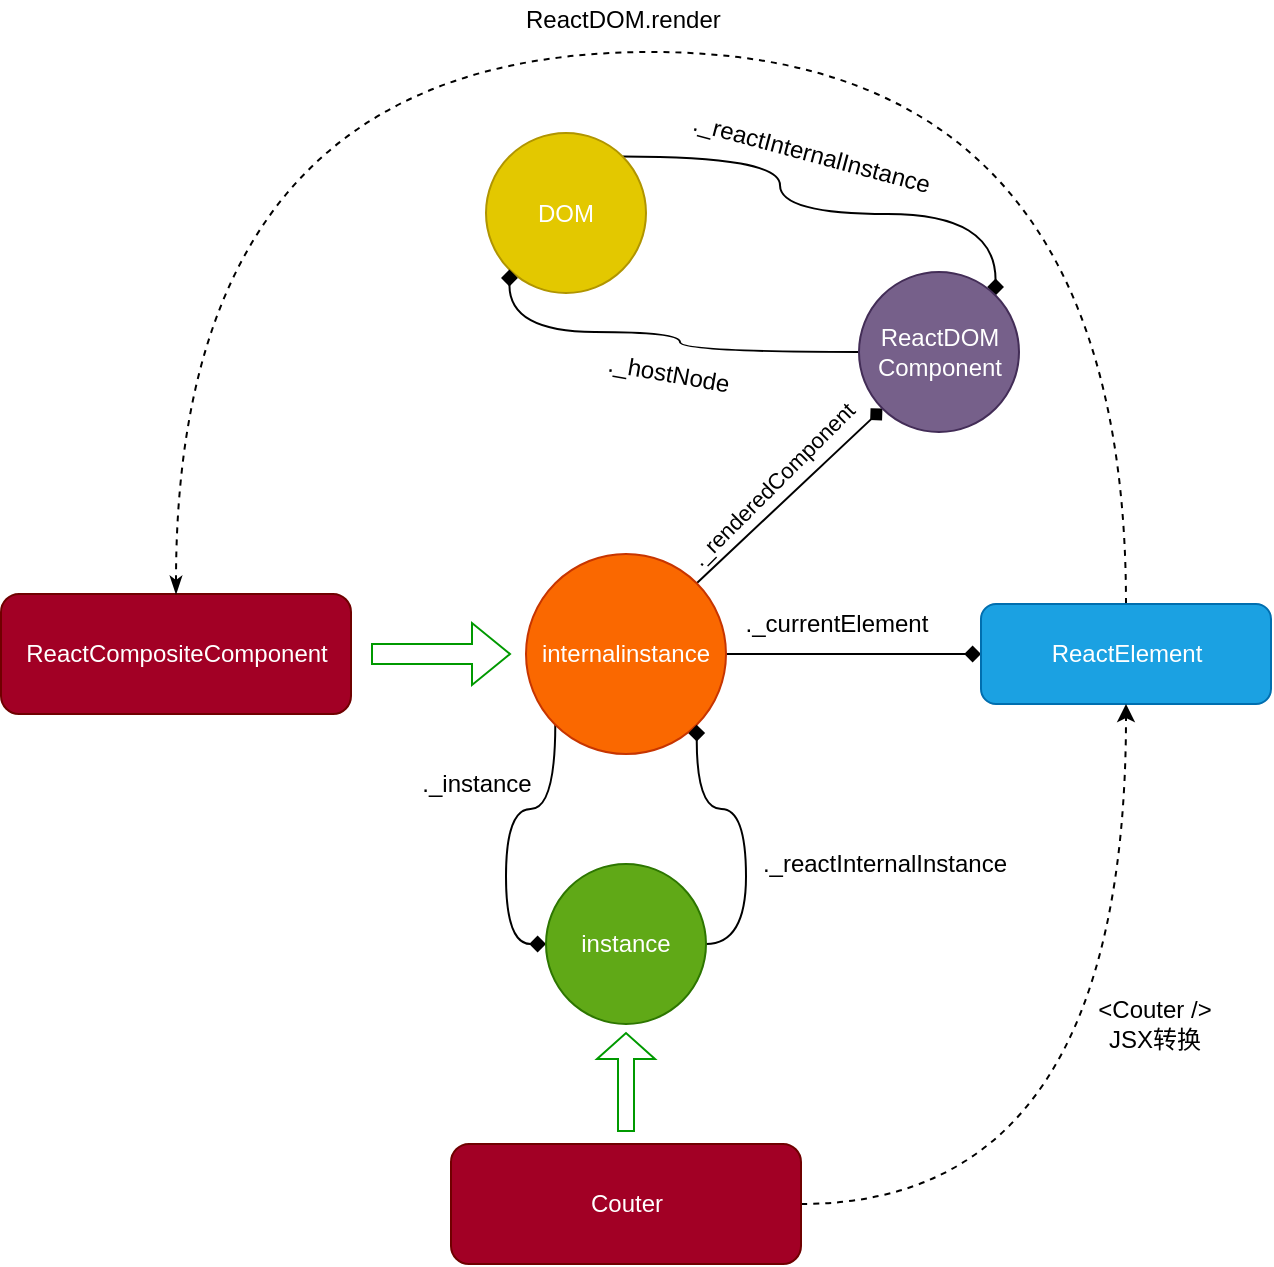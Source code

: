 <mxfile version="10.4.7" type="github"><diagram id="R2YBieBpfGpGs1UPExmG" name="Page-1"><mxGraphModel dx="918" dy="492" grid="1" gridSize="10" guides="1" tooltips="1" connect="1" arrows="1" fold="1" page="1" pageScale="1" pageWidth="826" pageHeight="1169" math="0" shadow="0"><root><mxCell id="0"/><mxCell id="1" parent="0"/><mxCell id="jz5WLqfsZ4inyPdL-JlC-53" style="edgeStyle=none;rounded=0;orthogonalLoop=1;jettySize=auto;html=1;exitX=1;exitY=0.5;exitDx=0;exitDy=0;entryX=0;entryY=0.5;entryDx=0;entryDy=0;strokeColor=#000000;endArrow=diamond;endFill=1;" parent="1" source="jz5WLqfsZ4inyPdL-JlC-41" target="jz5WLqfsZ4inyPdL-JlC-47" edge="1"><mxGeometry relative="1" as="geometry"/></mxCell><mxCell id="jz5WLqfsZ4inyPdL-JlC-79" style="edgeStyle=orthogonalEdgeStyle;curved=1;rounded=0;orthogonalLoop=1;jettySize=auto;html=1;exitX=0;exitY=1;exitDx=0;exitDy=0;entryX=0;entryY=0.5;entryDx=0;entryDy=0;endArrow=diamond;endFill=1;strokeColor=#000000;" parent="1" source="jz5WLqfsZ4inyPdL-JlC-41" target="jz5WLqfsZ4inyPdL-JlC-49" edge="1"><mxGeometry relative="1" as="geometry"/></mxCell><mxCell id="82jo7P8qFODgBXTWrqo8-4" style="edgeStyle=none;rounded=0;orthogonalLoop=1;jettySize=auto;html=1;exitX=1;exitY=0;exitDx=0;exitDy=0;entryX=0;entryY=1;entryDx=0;entryDy=0;endArrow=diamond;endFill=1;strokeColor=#000000;" edge="1" parent="1" source="jz5WLqfsZ4inyPdL-JlC-41" target="82jo7P8qFODgBXTWrqo8-3"><mxGeometry relative="1" as="geometry"/></mxCell><mxCell id="jz5WLqfsZ4inyPdL-JlC-41" value="internalinstance" style="ellipse;whiteSpace=wrap;html=1;aspect=fixed;fillColor=#fa6800;strokeColor=#C73500;fontColor=#ffffff;" parent="1" vertex="1"><mxGeometry x="353" y="371" width="100" height="100" as="geometry"/></mxCell><mxCell id="jz5WLqfsZ4inyPdL-JlC-52" value="" style="edgeStyle=orthogonalEdgeStyle;shape=flexArrow;curved=1;rounded=0;orthogonalLoop=1;jettySize=auto;html=1;strokeColor=#009900;" parent="1" edge="1"><mxGeometry relative="1" as="geometry"><mxPoint x="275.5" y="421" as="sourcePoint"/><mxPoint x="345.5" y="421" as="targetPoint"/></mxGeometry></mxCell><mxCell id="jz5WLqfsZ4inyPdL-JlC-46" value="&lt;span&gt;ReactCompositeComponent&lt;/span&gt;" style="rounded=1;whiteSpace=wrap;html=1;fillColor=#a20025;strokeColor=#6F0000;fontColor=#ffffff;" parent="1" vertex="1"><mxGeometry x="90.5" y="391" width="175" height="60" as="geometry"/></mxCell><mxCell id="82jo7P8qFODgBXTWrqo8-1" style="edgeStyle=orthogonalEdgeStyle;rounded=0;orthogonalLoop=1;jettySize=auto;html=1;exitX=0.5;exitY=0;exitDx=0;exitDy=0;entryX=0.5;entryY=0;entryDx=0;entryDy=0;endArrow=classicThin;endFill=1;strokeColor=#000000;curved=1;dashed=1;" edge="1" parent="1" source="jz5WLqfsZ4inyPdL-JlC-47" target="jz5WLqfsZ4inyPdL-JlC-46"><mxGeometry relative="1" as="geometry"><Array as="points"><mxPoint x="653" y="120"/><mxPoint x="178" y="120"/></Array></mxGeometry></mxCell><mxCell id="jz5WLqfsZ4inyPdL-JlC-47" value="&lt;span&gt;ReactElement&lt;/span&gt;" style="rounded=1;whiteSpace=wrap;html=1;fillColor=#1ba1e2;strokeColor=#006EAF;fontColor=#ffffff;" parent="1" vertex="1"><mxGeometry x="580.5" y="396" width="145" height="50" as="geometry"/></mxCell><mxCell id="jz5WLqfsZ4inyPdL-JlC-50" value="" style="edgeStyle=orthogonalEdgeStyle;shape=flexArrow;curved=1;rounded=0;orthogonalLoop=1;jettySize=auto;html=1;strokeColor=#009900;width=8;endSize=4;" parent="1" edge="1"><mxGeometry relative="1" as="geometry"><mxPoint x="403" y="660" as="sourcePoint"/><mxPoint x="403" y="610" as="targetPoint"/></mxGeometry></mxCell><mxCell id="jz5WLqfsZ4inyPdL-JlC-65" style="edgeStyle=orthogonalEdgeStyle;curved=1;rounded=0;orthogonalLoop=1;jettySize=auto;html=1;exitX=1;exitY=0.5;exitDx=0;exitDy=0;entryX=0.5;entryY=1;entryDx=0;entryDy=0;strokeColor=#000000;dashed=1;" parent="1" source="jz5WLqfsZ4inyPdL-JlC-48" target="jz5WLqfsZ4inyPdL-JlC-47" edge="1"><mxGeometry relative="1" as="geometry"/></mxCell><mxCell id="jz5WLqfsZ4inyPdL-JlC-48" value="&lt;span&gt;Couter&lt;/span&gt;" style="rounded=1;whiteSpace=wrap;html=1;fillColor=#a20025;strokeColor=#6F0000;fontColor=#ffffff;" parent="1" vertex="1"><mxGeometry x="315.5" y="666" width="175" height="60" as="geometry"/></mxCell><mxCell id="jz5WLqfsZ4inyPdL-JlC-77" style="edgeStyle=orthogonalEdgeStyle;rounded=0;orthogonalLoop=1;jettySize=auto;html=1;exitX=1;exitY=0.5;exitDx=0;exitDy=0;entryX=1;entryY=1;entryDx=0;entryDy=0;endArrow=diamond;endFill=1;strokeColor=#000000;curved=1;" parent="1" source="jz5WLqfsZ4inyPdL-JlC-49" target="jz5WLqfsZ4inyPdL-JlC-41" edge="1"><mxGeometry relative="1" as="geometry"/></mxCell><mxCell id="jz5WLqfsZ4inyPdL-JlC-49" value="instance" style="ellipse;whiteSpace=wrap;html=1;aspect=fixed;fillColor=#60a917;strokeColor=#2D7600;fontColor=#ffffff;" parent="1" vertex="1"><mxGeometry x="363" y="526" width="80" height="80" as="geometry"/></mxCell><mxCell id="jz5WLqfsZ4inyPdL-JlC-54" value="&lt;div&gt;._currentElement&lt;/div&gt;" style="text;html=1;strokeColor=none;fillColor=none;align=center;verticalAlign=middle;whiteSpace=wrap;rounded=0;" parent="1" vertex="1"><mxGeometry x="456.5" y="396" width="103" height="20" as="geometry"/></mxCell><mxCell id="jz5WLqfsZ4inyPdL-JlC-56" value="&lt;div&gt;._instance&lt;/div&gt;" style="text;html=1;strokeColor=none;fillColor=none;align=center;verticalAlign=middle;whiteSpace=wrap;rounded=0;" parent="1" vertex="1"><mxGeometry x="295.5" y="476" width="65" height="20" as="geometry"/></mxCell><mxCell id="jz5WLqfsZ4inyPdL-JlC-59" value="&lt;div&gt;._reactInternalInstance&lt;/div&gt;" style="text;html=1;strokeColor=none;fillColor=none;align=center;verticalAlign=middle;whiteSpace=wrap;rounded=0;" parent="1" vertex="1"><mxGeometry x="465.5" y="516" width="133" height="20" as="geometry"/></mxCell><mxCell id="jz5WLqfsZ4inyPdL-JlC-66" value="&amp;lt;Couter /&amp;gt;&lt;br&gt;JSX转换" style="text;html=1;strokeColor=none;fillColor=none;align=center;verticalAlign=middle;whiteSpace=wrap;rounded=0;" parent="1" vertex="1"><mxGeometry x="635.5" y="586" width="63" height="40" as="geometry"/></mxCell><mxCell id="jz5WLqfsZ4inyPdL-JlC-69" value="ReactDOM.render" style="text;html=1;resizable=0;points=[];autosize=1;align=left;verticalAlign=top;spacingTop=-4;" parent="1" vertex="1"><mxGeometry x="351" y="94" width="110" height="20" as="geometry"/></mxCell><mxCell id="82jo7P8qFODgBXTWrqo8-10" style="edgeStyle=orthogonalEdgeStyle;rounded=0;orthogonalLoop=1;jettySize=auto;html=1;exitX=1;exitY=0;exitDx=0;exitDy=0;entryX=1;entryY=0;entryDx=0;entryDy=0;endArrow=diamond;endFill=1;strokeColor=#000000;elbow=vertical;curved=1;" edge="1" parent="1" source="82jo7P8qFODgBXTWrqo8-2" target="82jo7P8qFODgBXTWrqo8-3"><mxGeometry relative="1" as="geometry"><Array as="points"><mxPoint x="480" y="172"/><mxPoint x="480" y="201"/><mxPoint x="588" y="201"/></Array></mxGeometry></mxCell><mxCell id="82jo7P8qFODgBXTWrqo8-2" value="DOM" style="ellipse;whiteSpace=wrap;html=1;aspect=fixed;fillColor=#e3c800;strokeColor=#B09500;fontColor=#ffffff;" vertex="1" parent="1"><mxGeometry x="333" y="160.5" width="80" height="80" as="geometry"/></mxCell><mxCell id="82jo7P8qFODgBXTWrqo8-6" style="edgeStyle=orthogonalEdgeStyle;rounded=0;orthogonalLoop=1;jettySize=auto;html=1;exitX=0;exitY=0.5;exitDx=0;exitDy=0;entryX=0;entryY=1;entryDx=0;entryDy=0;endArrow=diamond;endFill=1;strokeColor=#000000;curved=1;" edge="1" parent="1" source="82jo7P8qFODgBXTWrqo8-3" target="82jo7P8qFODgBXTWrqo8-2"><mxGeometry relative="1" as="geometry"><Array as="points"><mxPoint x="430" y="270"/><mxPoint x="430" y="260"/><mxPoint x="345" y="260"/></Array></mxGeometry></mxCell><mxCell id="82jo7P8qFODgBXTWrqo8-3" value="ReactDOM&lt;br&gt;Component" style="ellipse;whiteSpace=wrap;html=1;aspect=fixed;fillColor=#76608a;strokeColor=#432D57;fontColor=#ffffff;" vertex="1" parent="1"><mxGeometry x="519.5" y="230" width="80" height="80" as="geometry"/></mxCell><mxCell id="82jo7P8qFODgBXTWrqo8-5" value="&lt;div&gt;&lt;/div&gt;&lt;span&gt;&lt;font style=&quot;font-size: 11px&quot;&gt;._renderedComponent&lt;/font&gt;&lt;/span&gt;" style="text;html=1;strokeColor=none;fillColor=none;align=center;verticalAlign=middle;whiteSpace=wrap;rounded=0;rotation=-45;" vertex="1" parent="1"><mxGeometry x="406" y="326" width="141" height="20" as="geometry"/></mxCell><mxCell id="82jo7P8qFODgBXTWrqo8-7" value="&lt;div&gt;._hostNode&lt;/div&gt;" style="text;html=1;strokeColor=none;fillColor=none;align=center;verticalAlign=middle;whiteSpace=wrap;rounded=0;rotation=10;" vertex="1" parent="1"><mxGeometry x="373" y="270.5" width="103" height="20" as="geometry"/></mxCell><mxCell id="82jo7P8qFODgBXTWrqo8-11" value="&lt;span&gt;._reactInternalInstance&lt;/span&gt;" style="text;html=1;strokeColor=none;fillColor=none;align=center;verticalAlign=middle;whiteSpace=wrap;rounded=0;rotation=15;" vertex="1" parent="1"><mxGeometry x="430" y="160.5" width="132" height="20" as="geometry"/></mxCell></root></mxGraphModel></diagram></mxfile>